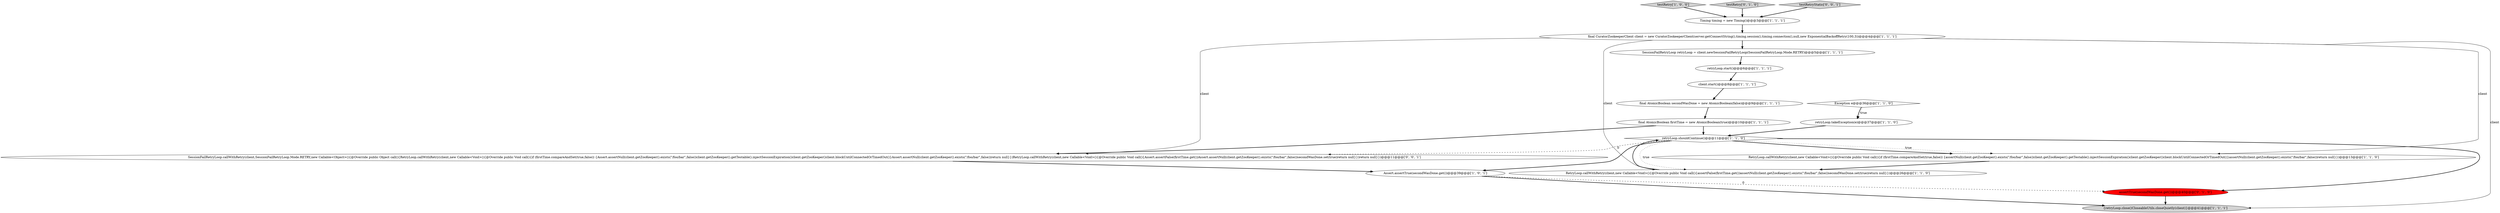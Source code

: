 digraph {
3 [style = filled, label = "final AtomicBoolean firstTime = new AtomicBoolean(true)@@@10@@@['1', '1', '1']", fillcolor = white, shape = ellipse image = "AAA0AAABBB1BBB"];
1 [style = filled, label = "testRetry['1', '0', '0']", fillcolor = lightgray, shape = diamond image = "AAA0AAABBB1BBB"];
12 [style = filled, label = "RetryLoop.callWithRetry(client,new Callable<Void>(){@Override public Void call(){if (firstTime.compareAndSet(true,false)) {assertNull(client.getZooKeeper().exists(\"/foo/bar\",false))client.getZooKeeper().getTestable().injectSessionExpiration()client.getZooKeeper()client.blockUntilConnectedOrTimedOut()}assertNull(client.getZooKeeper().exists(\"/foo/bar\",false))return null}})@@@13@@@['1', '1', '0']", fillcolor = white, shape = ellipse image = "AAA0AAABBB1BBB"];
13 [style = filled, label = "SessionFailRetryLoop retryLoop = client.newSessionFailRetryLoop(SessionFailRetryLoop.Mode.RETRY)@@@5@@@['1', '1', '1']", fillcolor = white, shape = ellipse image = "AAA0AAABBB1BBB"];
14 [style = filled, label = "Assert.assertTrue(secondWasDone.get())@@@39@@@['1', '0', '1']", fillcolor = white, shape = ellipse image = "AAA0AAABBB1BBB"];
16 [style = filled, label = "assertTrue(secondWasDone.get())@@@40@@@['0', '1', '0']", fillcolor = red, shape = ellipse image = "AAA1AAABBB2BBB"];
0 [style = filled, label = "{retryLoop.close()CloseableUtils.closeQuietly(client)}@@@41@@@['1', '1', '1']", fillcolor = lightgray, shape = ellipse image = "AAA0AAABBB1BBB"];
18 [style = filled, label = "SessionFailRetryLoop.callWithRetry(client,SessionFailRetryLoop.Mode.RETRY,new Callable<Object>(){@Override public Object call(){RetryLoop.callWithRetry(client,new Callable<Void>(){@Override public Void call(){if (firstTime.compareAndSet(true,false)) {Assert.assertNull(client.getZooKeeper().exists(\"/foo/bar\",false))client.getZooKeeper().getTestable().injectSessionExpiration()client.getZooKeeper()client.blockUntilConnectedOrTimedOut()}Assert.assertNull(client.getZooKeeper().exists(\"/foo/bar\",false))return null}})RetryLoop.callWithRetry(client,new Callable<Void>(){@Override public Void call(){Assert.assertFalse(firstTime.get())Assert.assertNull(client.getZooKeeper().exists(\"/foo/bar\",false))secondWasDone.set(true)return null}})return null}})@@@11@@@['0', '0', '1']", fillcolor = white, shape = ellipse image = "AAA0AAABBB3BBB"];
7 [style = filled, label = "RetryLoop.callWithRetry(client,new Callable<Void>(){@Override public Void call(){assertFalse(firstTime.get())assertNull(client.getZooKeeper().exists(\"/foo/bar\",false))secondWasDone.set(true)return null}})@@@26@@@['1', '1', '0']", fillcolor = white, shape = ellipse image = "AAA0AAABBB1BBB"];
2 [style = filled, label = "final CuratorZookeeperClient client = new CuratorZookeeperClient(server.getConnectString(),timing.session(),timing.connection(),null,new ExponentialBackoffRetry(100,3))@@@4@@@['1', '1', '1']", fillcolor = white, shape = ellipse image = "AAA0AAABBB1BBB"];
5 [style = filled, label = "retryLoop.shouldContinue()@@@11@@@['1', '1', '0']", fillcolor = white, shape = diamond image = "AAA0AAABBB1BBB"];
15 [style = filled, label = "testRetry['0', '1', '0']", fillcolor = lightgray, shape = diamond image = "AAA0AAABBB2BBB"];
11 [style = filled, label = "final AtomicBoolean secondWasDone = new AtomicBoolean(false)@@@9@@@['1', '1', '1']", fillcolor = white, shape = ellipse image = "AAA0AAABBB1BBB"];
4 [style = filled, label = "retryLoop.takeException(e)@@@37@@@['1', '1', '0']", fillcolor = white, shape = ellipse image = "AAA0AAABBB1BBB"];
8 [style = filled, label = "retryLoop.start()@@@6@@@['1', '1', '1']", fillcolor = white, shape = ellipse image = "AAA0AAABBB1BBB"];
9 [style = filled, label = "client.start()@@@8@@@['1', '1', '1']", fillcolor = white, shape = ellipse image = "AAA0AAABBB1BBB"];
17 [style = filled, label = "testRetryStatic['0', '0', '1']", fillcolor = lightgray, shape = diamond image = "AAA0AAABBB3BBB"];
10 [style = filled, label = "Exception e@@@36@@@['1', '1', '0']", fillcolor = white, shape = diamond image = "AAA0AAABBB1BBB"];
6 [style = filled, label = "Timing timing = new Timing()@@@3@@@['1', '1', '1']", fillcolor = white, shape = ellipse image = "AAA0AAABBB1BBB"];
16->0 [style = bold, label=""];
9->11 [style = bold, label=""];
2->0 [style = solid, label="client"];
17->6 [style = bold, label=""];
15->6 [style = bold, label=""];
5->14 [style = bold, label=""];
2->7 [style = solid, label="client"];
5->12 [style = dotted, label="true"];
5->18 [style = dashed, label="0"];
12->7 [style = bold, label=""];
2->13 [style = bold, label=""];
3->18 [style = bold, label=""];
6->2 [style = bold, label=""];
5->16 [style = bold, label=""];
3->5 [style = bold, label=""];
7->5 [style = bold, label=""];
1->6 [style = bold, label=""];
14->0 [style = bold, label=""];
5->12 [style = bold, label=""];
11->3 [style = bold, label=""];
5->7 [style = dotted, label="true"];
2->18 [style = solid, label="client"];
8->9 [style = bold, label=""];
10->4 [style = bold, label=""];
2->12 [style = solid, label="client"];
14->16 [style = dashed, label="0"];
10->4 [style = dotted, label="true"];
13->8 [style = bold, label=""];
4->5 [style = bold, label=""];
18->14 [style = bold, label=""];
}
